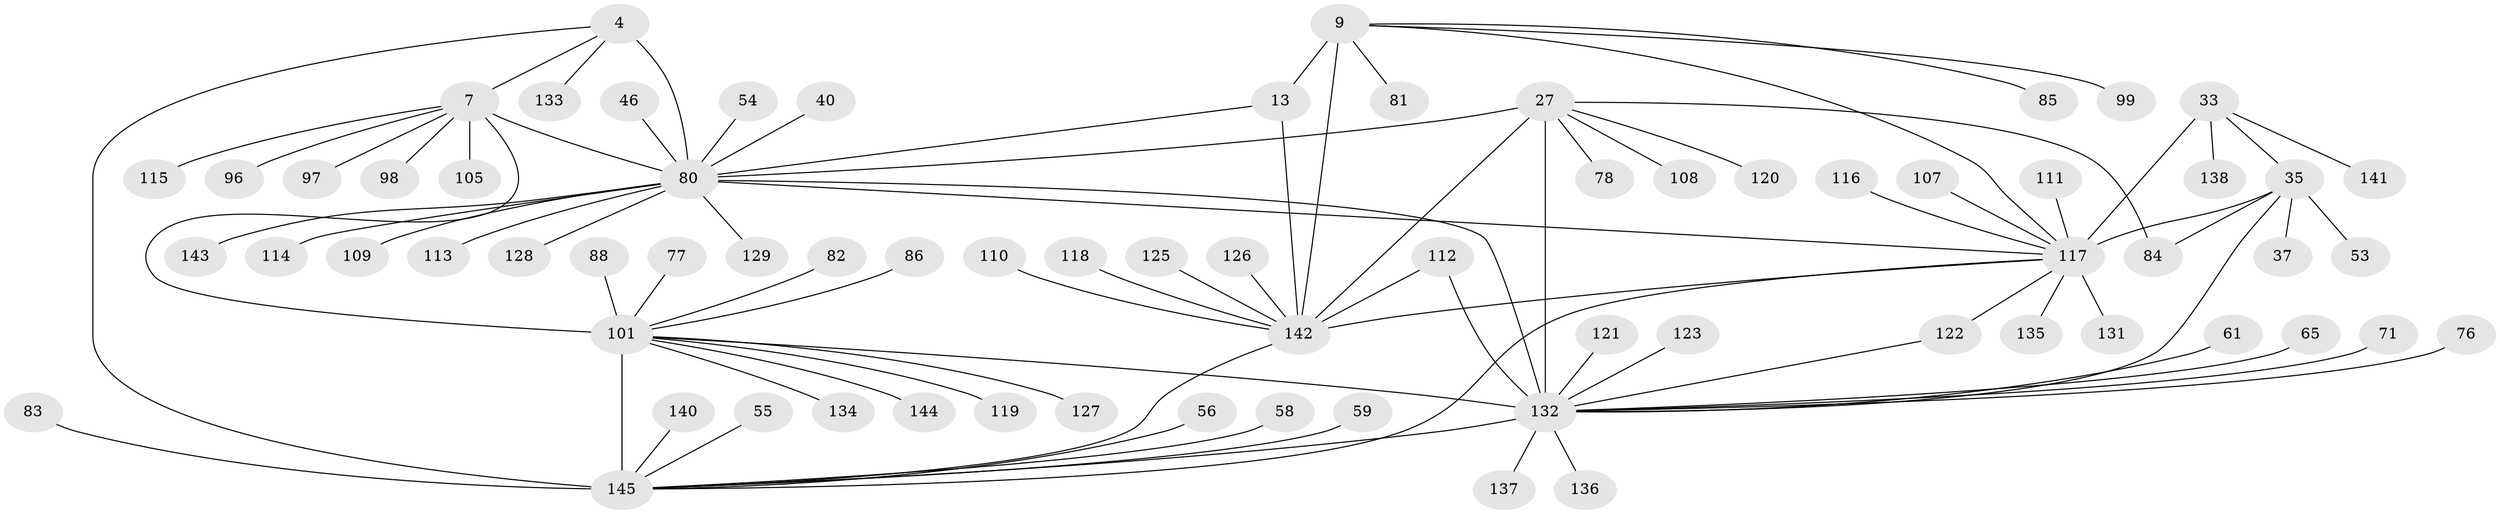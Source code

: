 // original degree distribution, {9: 0.034482758620689655, 12: 0.027586206896551724, 7: 0.041379310344827586, 11: 0.027586206896551724, 8: 0.041379310344827586, 6: 0.006896551724137931, 10: 0.041379310344827586, 13: 0.006896551724137931, 14: 0.006896551724137931, 15: 0.006896551724137931, 1: 0.5724137931034483, 2: 0.16551724137931034, 3: 0.013793103448275862, 4: 0.006896551724137931}
// Generated by graph-tools (version 1.1) at 2025/54/03/09/25 04:54:29]
// undirected, 72 vertices, 87 edges
graph export_dot {
graph [start="1"]
  node [color=gray90,style=filled];
  4 [super="+3"];
  7 [super="+1"];
  9 [super="+8"];
  13 [super="+10"];
  27 [super="+24"];
  33 [super="+31"];
  35 [super="+30"];
  37;
  40;
  46;
  53;
  54 [super="+49"];
  55;
  56;
  58;
  59;
  61;
  65;
  71;
  76;
  77;
  78;
  80 [super="+6"];
  81;
  82;
  83;
  84;
  85;
  86;
  88;
  96 [super="+43"];
  97;
  98 [super="+68"];
  99;
  101 [super="+67"];
  105;
  107;
  108;
  109;
  110;
  111;
  112;
  113 [super="+106"];
  114;
  115;
  116;
  117 [super="+48+102+66+73+75+79+91+92+95"];
  118 [super="+74"];
  119;
  120;
  121;
  122 [super="+89+63"];
  123;
  125;
  126;
  127;
  128 [super="+90"];
  129;
  131;
  132 [super="+100+130+42+51"];
  133 [super="+72"];
  134;
  135;
  136 [super="+103"];
  137;
  138 [super="+62"];
  140;
  141;
  142 [super="+124+69+93"];
  143;
  144;
  145 [super="+139+47+57+87+50"];
  4 -- 7 [weight=4];
  4 -- 145;
  4 -- 133;
  4 -- 80 [weight=6];
  7 -- 97;
  7 -- 105;
  7 -- 115;
  7 -- 96;
  7 -- 98;
  7 -- 80 [weight=6];
  7 -- 101;
  9 -- 13 [weight=4];
  9 -- 81;
  9 -- 99;
  9 -- 85;
  9 -- 117;
  9 -- 142 [weight=6];
  13 -- 80;
  13 -- 142 [weight=6];
  27 -- 84;
  27 -- 108;
  27 -- 78;
  27 -- 80 [weight=2];
  27 -- 120;
  27 -- 132 [weight=12];
  27 -- 142;
  33 -- 35 [weight=4];
  33 -- 141;
  33 -- 138;
  33 -- 117 [weight=6];
  35 -- 84;
  35 -- 37;
  35 -- 53;
  35 -- 132;
  35 -- 117 [weight=6];
  40 -- 80;
  46 -- 80;
  54 -- 80;
  55 -- 145;
  56 -- 145;
  58 -- 145;
  59 -- 145;
  61 -- 132;
  65 -- 132;
  71 -- 132;
  76 -- 132;
  77 -- 101;
  80 -- 128;
  80 -- 129;
  80 -- 132 [weight=3];
  80 -- 143;
  80 -- 109;
  80 -- 113;
  80 -- 114;
  80 -- 117 [weight=2];
  82 -- 101;
  83 -- 145;
  86 -- 101;
  88 -- 101;
  101 -- 132;
  101 -- 134;
  101 -- 144;
  101 -- 145 [weight=12];
  101 -- 119;
  101 -- 127;
  107 -- 117;
  110 -- 142;
  111 -- 117;
  112 -- 132;
  112 -- 142;
  116 -- 117;
  117 -- 131;
  117 -- 135;
  117 -- 122 [weight=2];
  117 -- 145;
  117 -- 142;
  118 -- 142;
  121 -- 132;
  122 -- 132;
  123 -- 132;
  125 -- 142;
  126 -- 142;
  132 -- 136;
  132 -- 137;
  132 -- 145 [weight=2];
  140 -- 145;
  142 -- 145;
}
